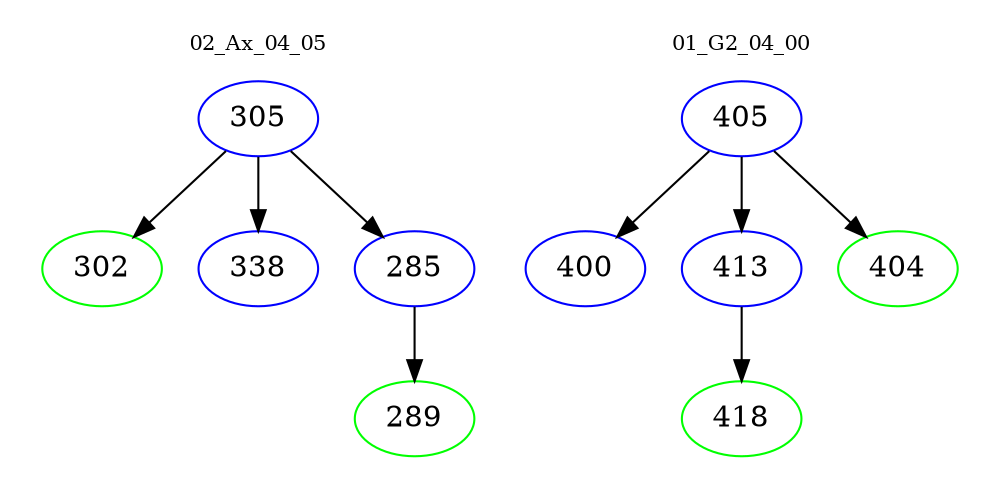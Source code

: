 digraph{
subgraph cluster_0 {
color = white
label = "02_Ax_04_05";
fontsize=10;
T0_305 [label="305", color="blue"]
T0_305 -> T0_302 [color="black"]
T0_302 [label="302", color="green"]
T0_305 -> T0_338 [color="black"]
T0_338 [label="338", color="blue"]
T0_305 -> T0_285 [color="black"]
T0_285 [label="285", color="blue"]
T0_285 -> T0_289 [color="black"]
T0_289 [label="289", color="green"]
}
subgraph cluster_1 {
color = white
label = "01_G2_04_00";
fontsize=10;
T1_405 [label="405", color="blue"]
T1_405 -> T1_400 [color="black"]
T1_400 [label="400", color="blue"]
T1_405 -> T1_413 [color="black"]
T1_413 [label="413", color="blue"]
T1_413 -> T1_418 [color="black"]
T1_418 [label="418", color="green"]
T1_405 -> T1_404 [color="black"]
T1_404 [label="404", color="green"]
}
}
